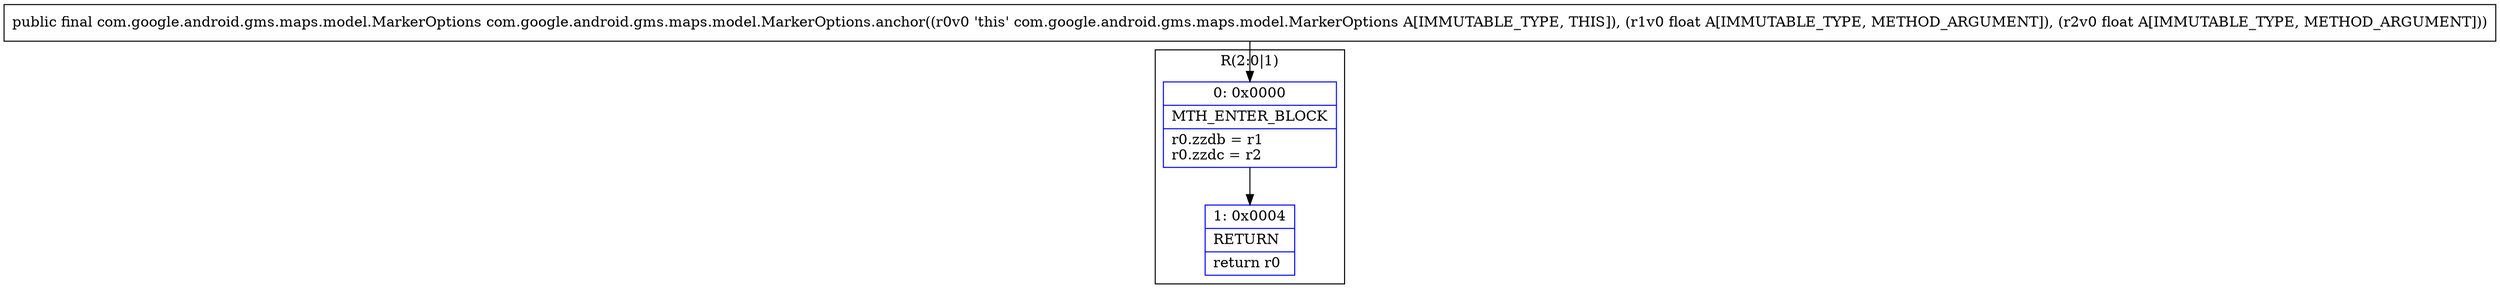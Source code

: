 digraph "CFG forcom.google.android.gms.maps.model.MarkerOptions.anchor(FF)Lcom\/google\/android\/gms\/maps\/model\/MarkerOptions;" {
subgraph cluster_Region_799023960 {
label = "R(2:0|1)";
node [shape=record,color=blue];
Node_0 [shape=record,label="{0\:\ 0x0000|MTH_ENTER_BLOCK\l|r0.zzdb = r1\lr0.zzdc = r2\l}"];
Node_1 [shape=record,label="{1\:\ 0x0004|RETURN\l|return r0\l}"];
}
MethodNode[shape=record,label="{public final com.google.android.gms.maps.model.MarkerOptions com.google.android.gms.maps.model.MarkerOptions.anchor((r0v0 'this' com.google.android.gms.maps.model.MarkerOptions A[IMMUTABLE_TYPE, THIS]), (r1v0 float A[IMMUTABLE_TYPE, METHOD_ARGUMENT]), (r2v0 float A[IMMUTABLE_TYPE, METHOD_ARGUMENT])) }"];
MethodNode -> Node_0;
Node_0 -> Node_1;
}

